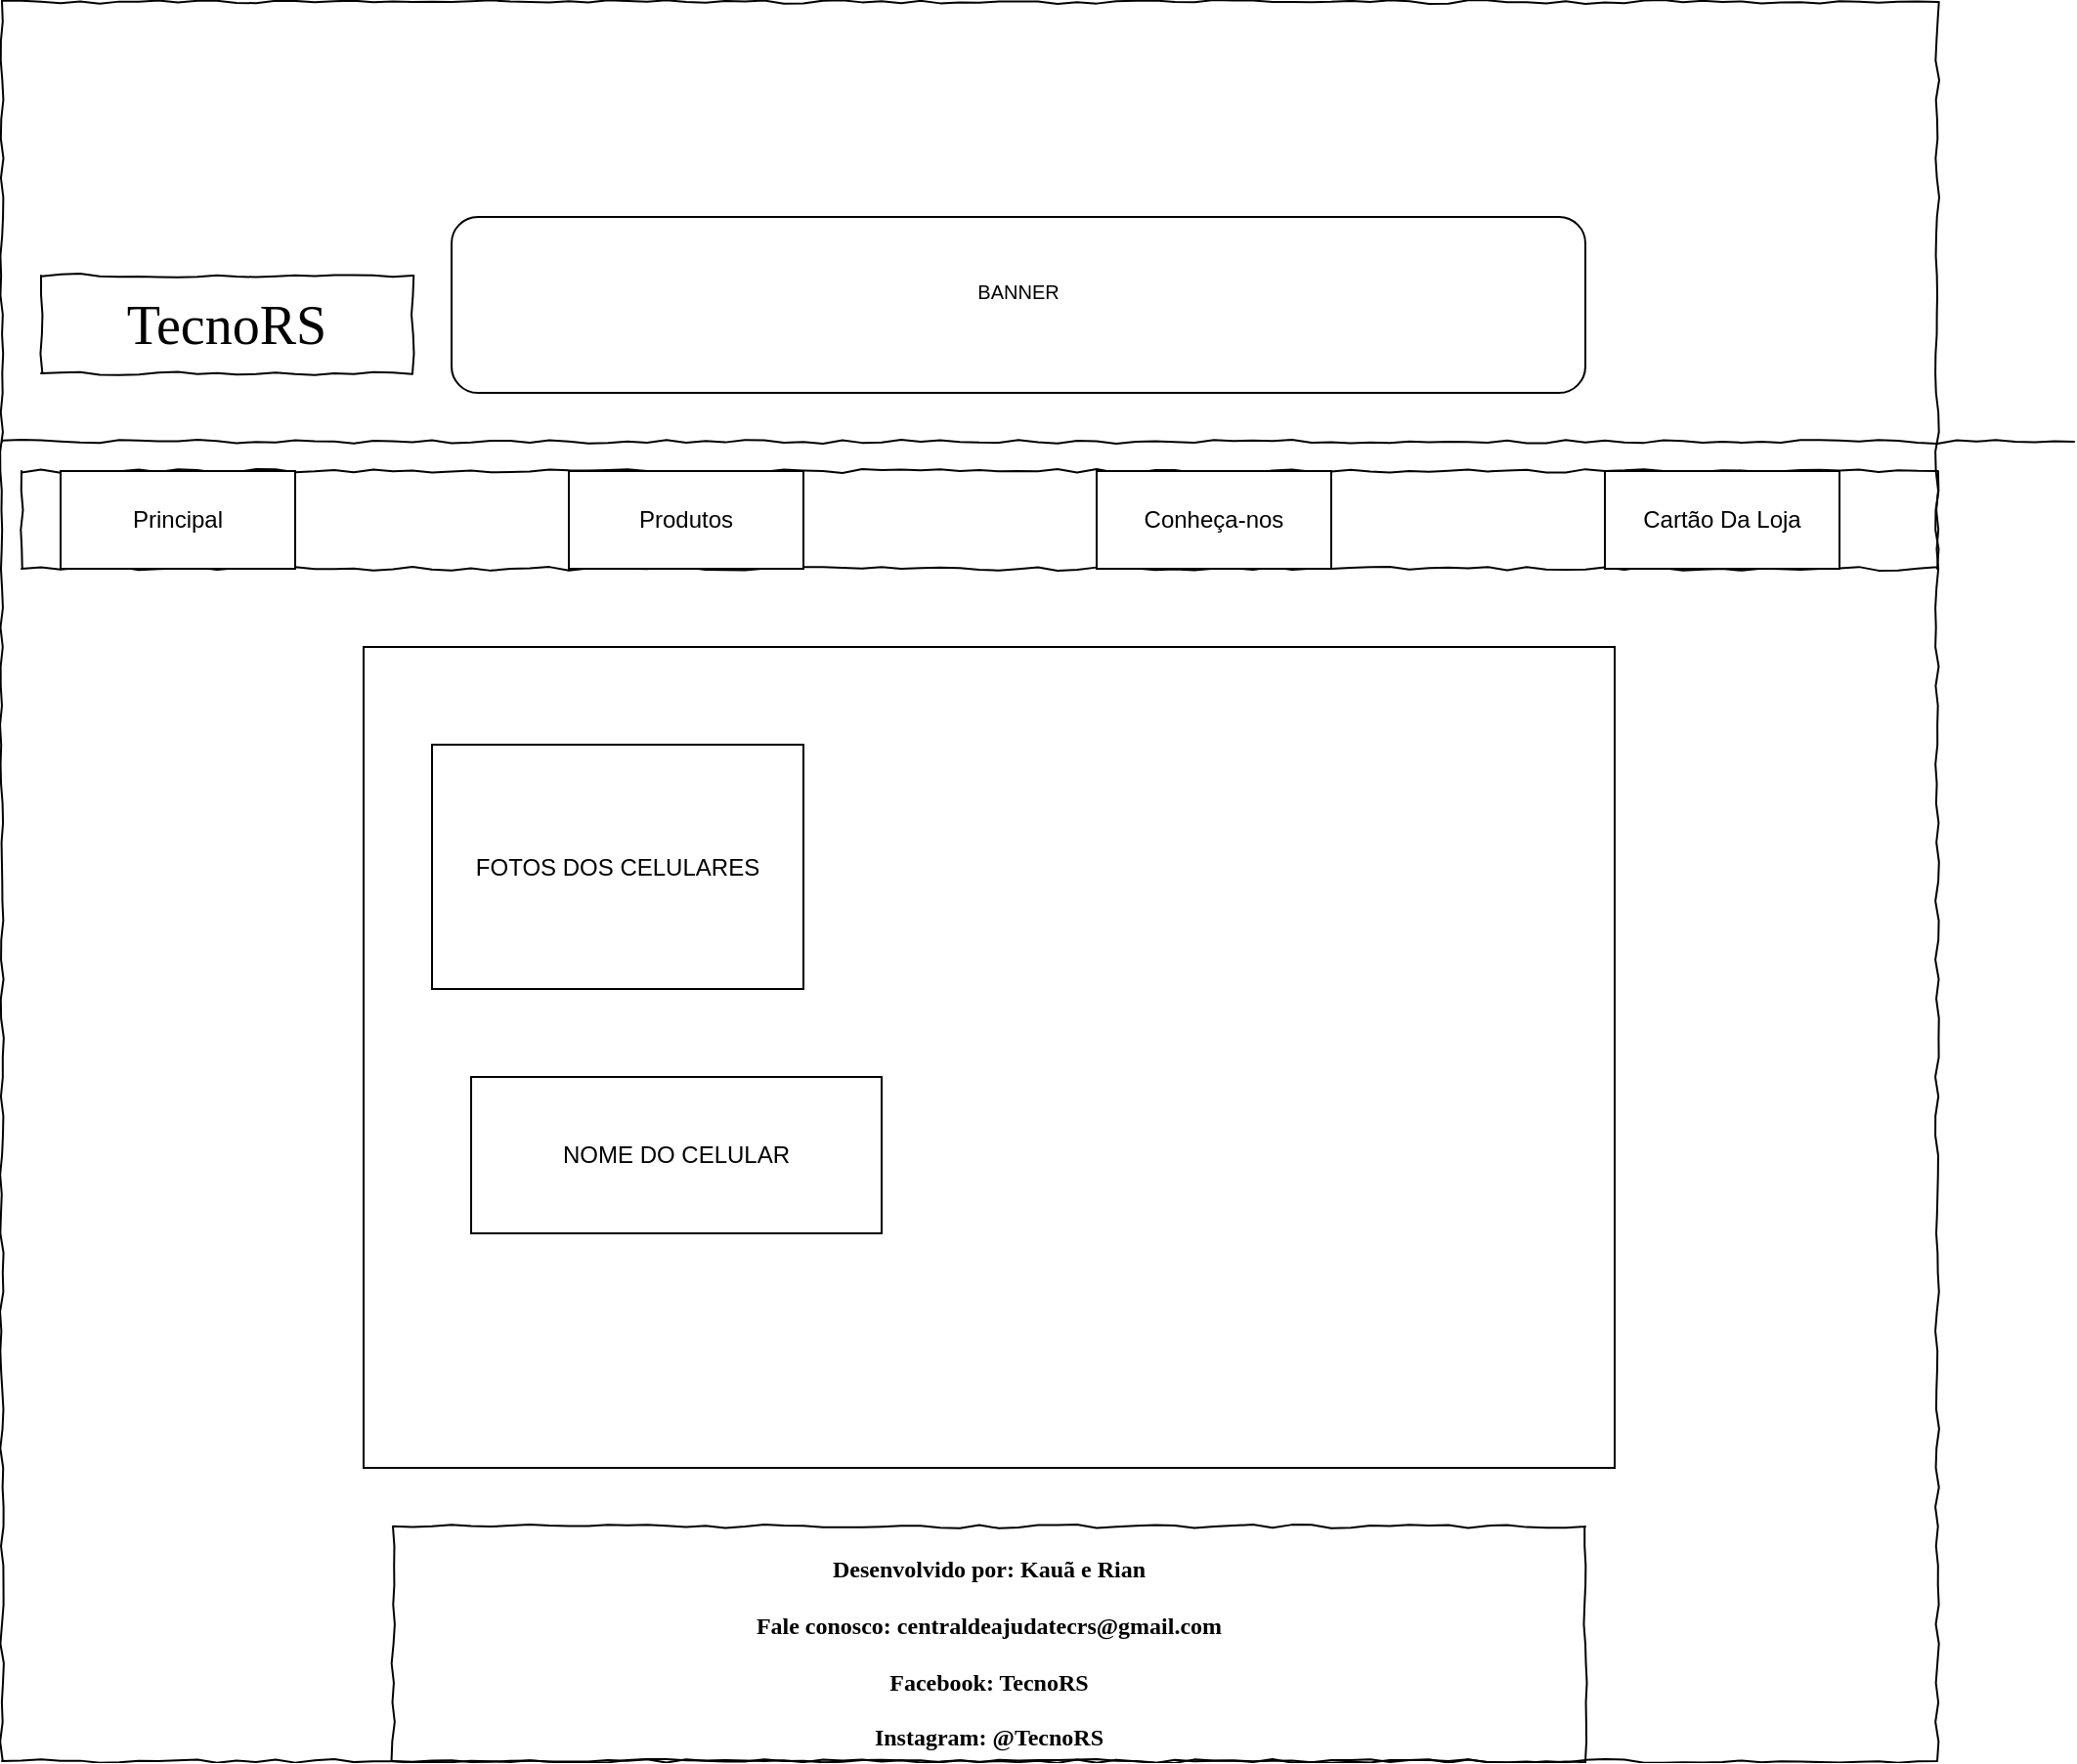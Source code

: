 <mxfile version="17.4.6" type="device"><diagram name="Page-1" id="03018318-947c-dd8e-b7a3-06fadd420f32"><mxGraphModel dx="862" dy="1300" grid="1" gridSize="10" guides="1" tooltips="1" connect="1" arrows="1" fold="1" page="1" pageScale="1" pageWidth="1100" pageHeight="850" background="#ffffff" math="0" shadow="0"><root><mxCell id="0"/><mxCell id="1" parent="0"/><mxCell id="677b7b8949515195-1" value="" style="whiteSpace=wrap;html=1;rounded=0;shadow=0;labelBackgroundColor=none;strokeColor=#000000;strokeWidth=1;fillColor=none;fontFamily=Verdana;fontSize=12;fontColor=#000000;align=center;comic=1;" parent="1" vertex="1"><mxGeometry x="20" y="-80" width="990" height="900" as="geometry"/></mxCell><mxCell id="677b7b8949515195-2" value="&lt;font style=&quot;vertical-align: inherit&quot;&gt;&lt;font style=&quot;vertical-align: inherit&quot;&gt;TecnoRS&lt;br&gt;&lt;/font&gt;&lt;/font&gt;" style="whiteSpace=wrap;html=1;rounded=0;shadow=0;labelBackgroundColor=none;strokeWidth=1;fontFamily=Verdana;fontSize=28;align=center;comic=1;" parent="1" vertex="1"><mxGeometry x="40" y="60" width="190" height="50" as="geometry"/></mxCell><mxCell id="677b7b8949515195-9" value="" style="line;strokeWidth=1;html=1;rounded=0;shadow=0;labelBackgroundColor=none;fillColor=none;fontFamily=Verdana;fontSize=14;fontColor=#000000;align=center;comic=1;" parent="1" vertex="1"><mxGeometry x="20" y="140" width="1060" height="10" as="geometry"/></mxCell><mxCell id="677b7b8949515195-10" value="" style="whiteSpace=wrap;html=1;rounded=0;shadow=0;labelBackgroundColor=none;strokeWidth=1;fillColor=none;fontFamily=Verdana;fontSize=12;align=center;comic=1;" parent="1" vertex="1"><mxGeometry x="30" y="160" width="980" height="50" as="geometry"/></mxCell><mxCell id="677b7b8949515195-15" value="&lt;div&gt;&lt;b&gt;Desenvolvido por: Kauã e Rian&lt;/b&gt;&lt;/div&gt;&lt;div&gt;&lt;b&gt;&lt;br&gt;&lt;/b&gt;&lt;/div&gt;&lt;div&gt;&lt;b&gt;Fale conosco: centraldeajudatecrs@gmail.com&lt;br&gt;&lt;/b&gt;&lt;/div&gt;&lt;div&gt;&lt;b&gt;&lt;br&gt;&lt;/b&gt;&lt;/div&gt;&lt;div&gt;&lt;b&gt;Facebook: TecnoRS&lt;/b&gt;&lt;/div&gt;&lt;div&gt;&lt;b&gt;&lt;br&gt;&lt;/b&gt;&lt;/div&gt;&lt;div&gt;&lt;b&gt;Instagram: @TecnoRS&lt;br&gt;&lt;/b&gt;&lt;/div&gt;" style="whiteSpace=wrap;html=1;rounded=0;shadow=0;labelBackgroundColor=none;strokeWidth=1;fillColor=none;fontFamily=Verdana;fontSize=12;align=center;verticalAlign=top;spacing=10;comic=1;" parent="1" vertex="1"><mxGeometry x="220" y="700" width="610" height="120" as="geometry"/></mxCell><mxCell id="vkJKuuTp50C2g2RRgd5c-1" value="Principal" style="rounded=0;whiteSpace=wrap;html=1;fontFamily=Helvetica;" parent="1" vertex="1"><mxGeometry x="50" y="160" width="120" height="50" as="geometry"/></mxCell><mxCell id="vkJKuuTp50C2g2RRgd5c-4" value="Produtos" style="rounded=0;whiteSpace=wrap;html=1;fontFamily=Helvetica;" parent="1" vertex="1"><mxGeometry x="310" y="160" width="120" height="50" as="geometry"/></mxCell><mxCell id="vkJKuuTp50C2g2RRgd5c-5" value="Conheça-nos" style="rounded=0;whiteSpace=wrap;html=1;fontFamily=Helvetica;" parent="1" vertex="1"><mxGeometry x="580" y="160" width="120" height="50" as="geometry"/></mxCell><mxCell id="vkJKuuTp50C2g2RRgd5c-6" value="Cartão Da Loja" style="rounded=0;whiteSpace=wrap;html=1;fontFamily=Helvetica;" parent="1" vertex="1"><mxGeometry x="840" y="160" width="120" height="50" as="geometry"/></mxCell><mxCell id="vkJKuuTp50C2g2RRgd5c-7" value="" style="rounded=0;whiteSpace=wrap;html=1;fontFamily=Helvetica;fontColor=#000000;" parent="1" vertex="1"><mxGeometry x="205" y="250" width="640" height="420" as="geometry"/></mxCell><mxCell id="Y285U9Mb_ATaloVCZNb4-2" value="FOTOS DOS CELULARES" style="rounded=0;whiteSpace=wrap;html=1;" parent="1" vertex="1"><mxGeometry x="240" y="300" width="190" height="125" as="geometry"/></mxCell><mxCell id="Y285U9Mb_ATaloVCZNb4-3" value="NOME DO CELULAR" style="rounded=0;whiteSpace=wrap;html=1;" parent="1" vertex="1"><mxGeometry x="260" y="470" width="210" height="80" as="geometry"/></mxCell><mxCell id="1zyYr2lpkHR1bhluNCX8-1" value="&lt;font size=&quot;1&quot;&gt;BANNER&lt;br&gt;&lt;br&gt;&lt;/font&gt;" style="rounded=1;whiteSpace=wrap;html=1;" vertex="1" parent="1"><mxGeometry x="250" y="30" width="580" height="90" as="geometry"/></mxCell></root></mxGraphModel></diagram></mxfile>